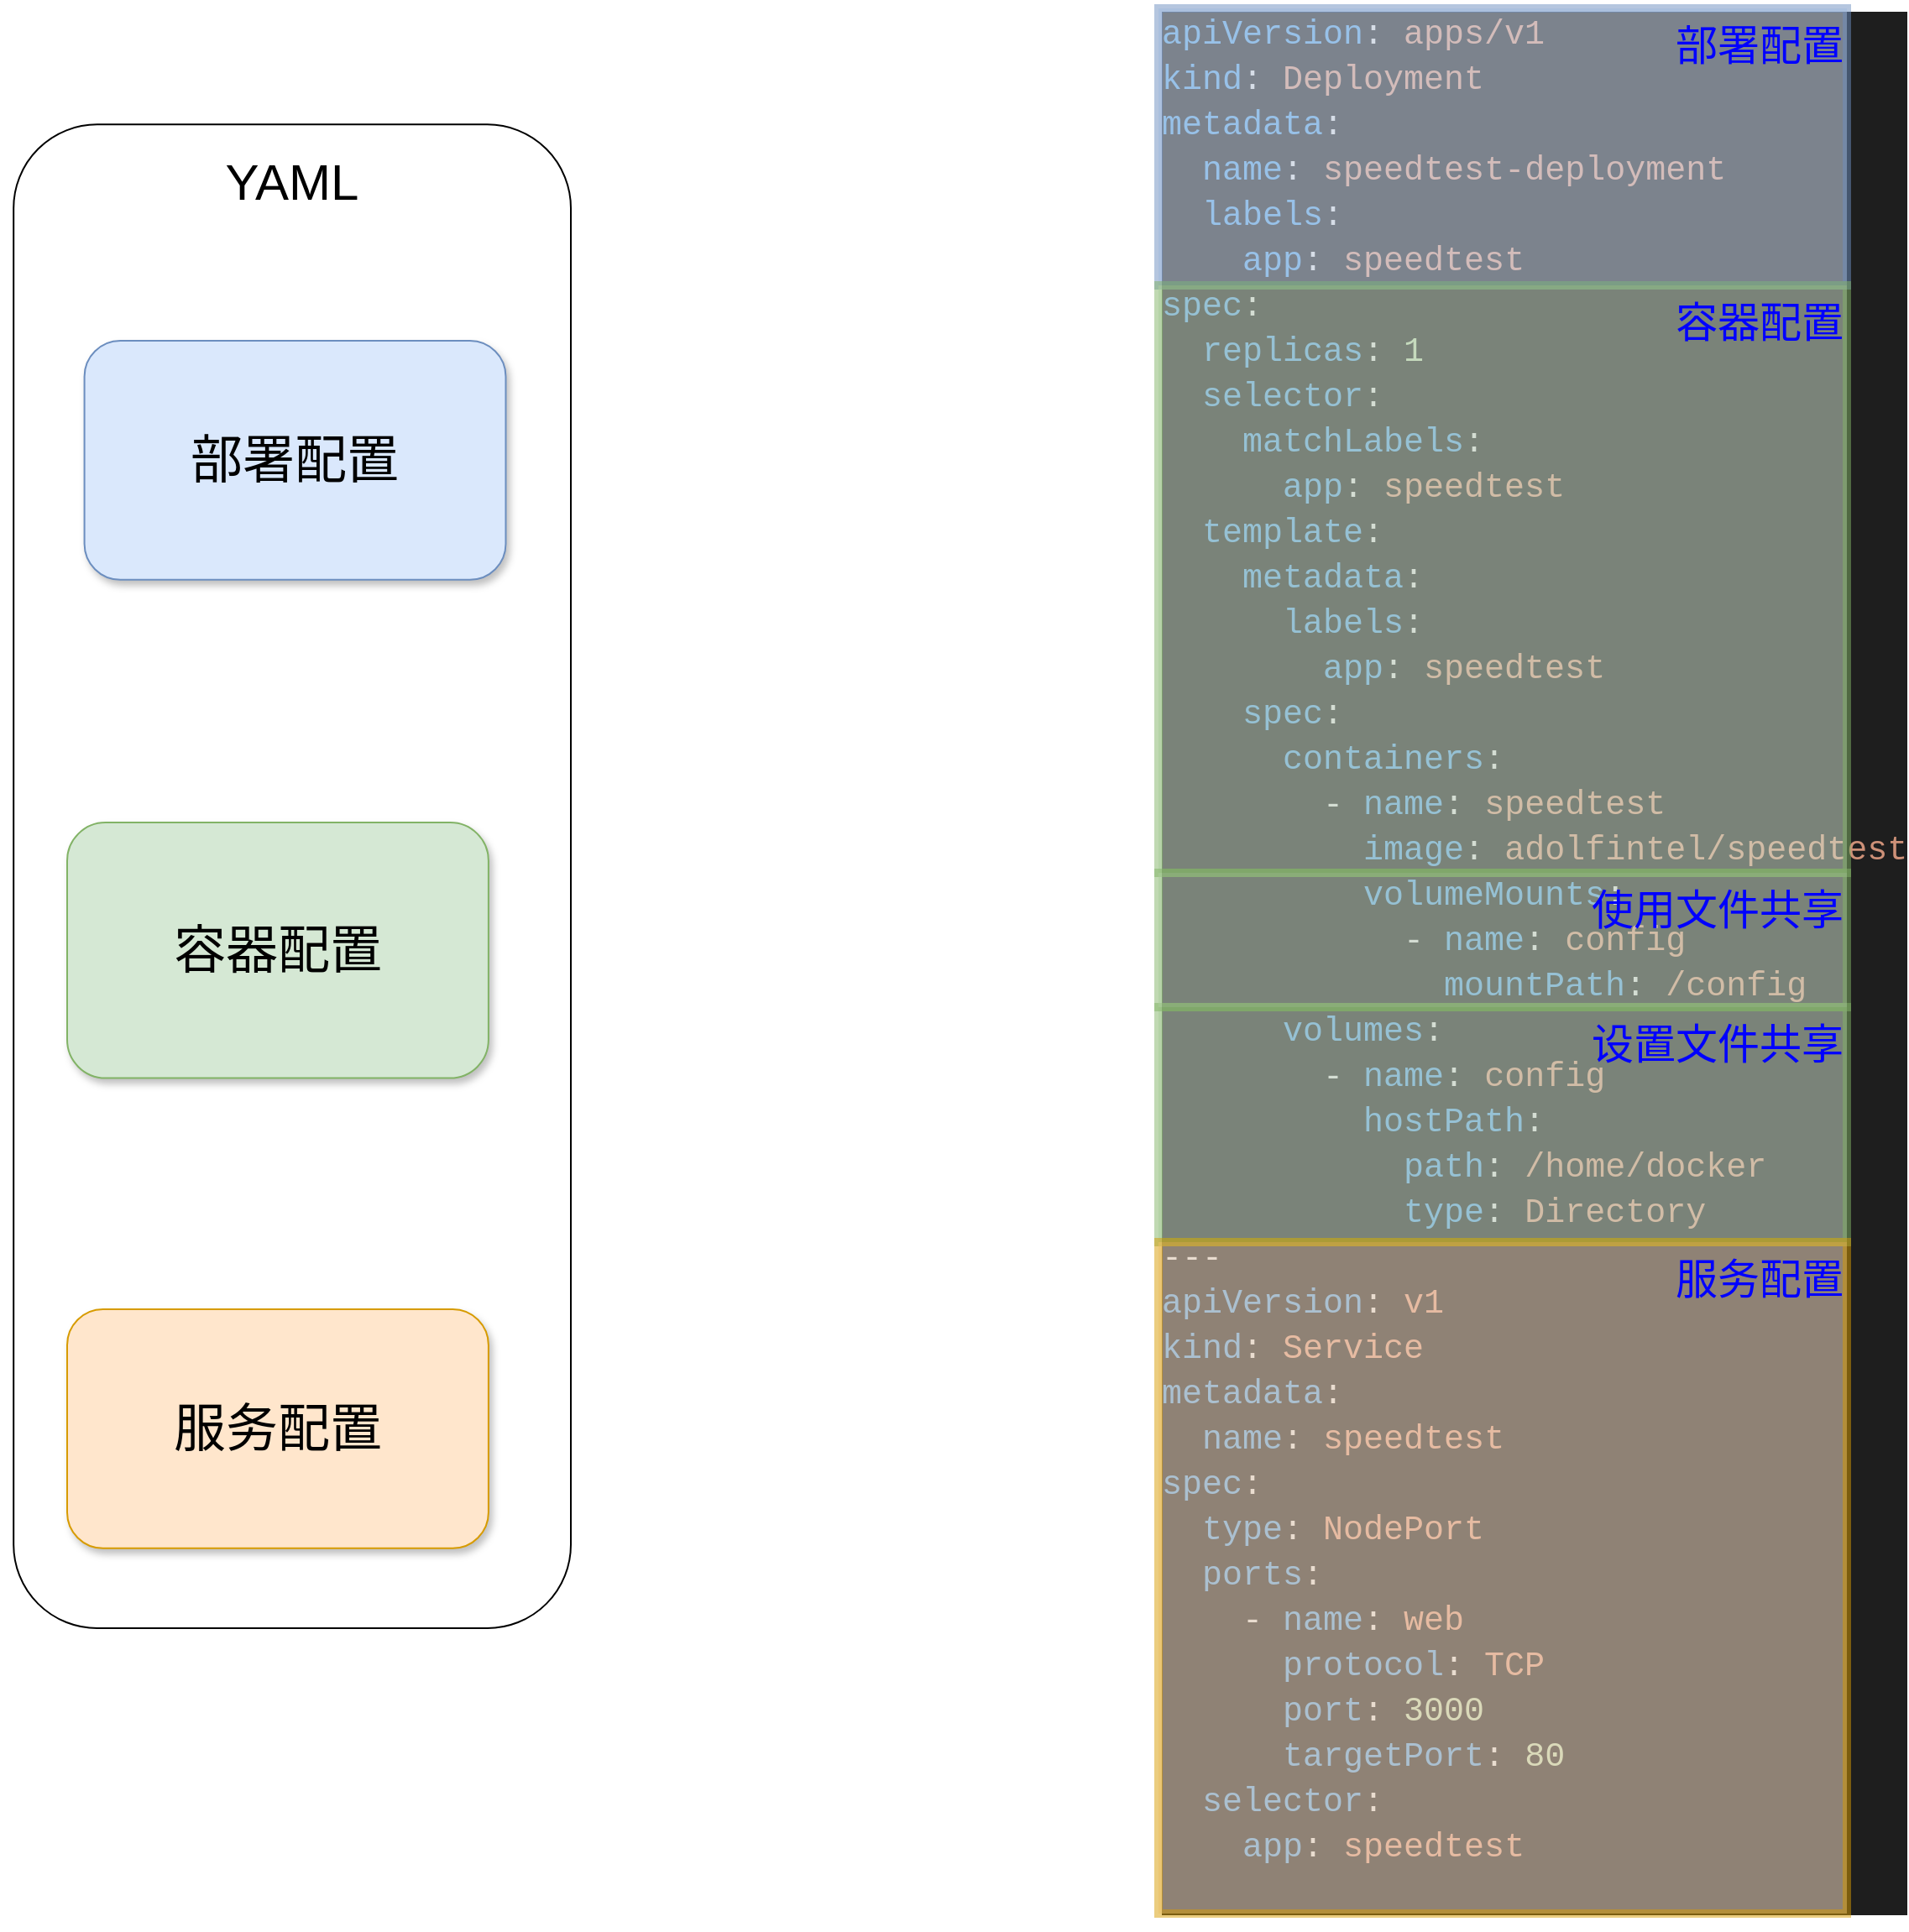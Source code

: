 <mxfile>
    <diagram id="h_wZMnJX5ABysUPrkZ80" name="第 1 页">
        <mxGraphModel dx="1998" dy="2675" grid="1" gridSize="10" guides="1" tooltips="1" connect="1" arrows="1" fold="1" page="1" pageScale="1" pageWidth="827" pageHeight="1169" math="0" shadow="0">
            <root>
                <mxCell id="0"/>
                <mxCell id="1" parent="0"/>
                <mxCell id="7rrcXuyhzCld1oj75WC8-25" value="" style="group;rounded=0;imageAlign=left;imageAspect=1;imageVerticalAlign=middle;verticalAlign=top;" parent="1" vertex="1" connectable="0">
                    <mxGeometry x="450" y="-300" width="340" height="880" as="geometry"/>
                </mxCell>
                <mxCell id="7rrcXuyhzCld1oj75WC8-1" value="YAML" style="rounded=1;whiteSpace=wrap;html=1;verticalAlign=top;fontSize=30;align=center;horizontal=1;labelBorderColor=none;labelBackgroundColor=none;spacingBottom=0;spacingTop=10;" parent="7rrcXuyhzCld1oj75WC8-25" vertex="1">
                    <mxGeometry x="8.096" y="-15.82" width="331.904" height="895.82" as="geometry"/>
                </mxCell>
                <mxCell id="7rrcXuyhzCld1oj75WC8-4" value="部署配置" style="rounded=1;whiteSpace=wrap;html=1;fontSize=31;fillColor=#dae8fc;strokeColor=#6c8ebf;labelPosition=center;verticalLabelPosition=middle;align=center;verticalAlign=middle;sketch=0;glass=0;shadow=1;" parent="7rrcXuyhzCld1oj75WC8-25" vertex="1">
                    <mxGeometry x="50.291" y="113.002" width="250.951" height="142.382" as="geometry"/>
                </mxCell>
                <mxCell id="7rrcXuyhzCld1oj75WC8-5" value="容器配置" style="rounded=1;whiteSpace=wrap;html=1;fontSize=31;fillColor=#d5e8d4;strokeColor=#82b366;labelPosition=center;verticalLabelPosition=middle;align=center;verticalAlign=middle;sketch=0;glass=0;shadow=1;" parent="7rrcXuyhzCld1oj75WC8-25" vertex="1">
                    <mxGeometry x="39.999" y="400.005" width="250.949" height="152.27" as="geometry"/>
                </mxCell>
                <mxCell id="7rrcXuyhzCld1oj75WC8-6" value="服务配置" style="rounded=1;whiteSpace=wrap;html=1;fontSize=31;fillColor=#ffe6cc;strokeColor=#d79b00;labelPosition=center;verticalLabelPosition=middle;align=center;verticalAlign=middle;sketch=0;glass=0;shadow=1;" parent="7rrcXuyhzCld1oj75WC8-25" vertex="1">
                    <mxGeometry x="40.001" y="689.997" width="250.951" height="142.382" as="geometry"/>
                </mxCell>
                <mxCell id="7rrcXuyhzCld1oj75WC8-26" value="" style="group" parent="1" vertex="1" connectable="0">
                    <mxGeometry x="1140" y="-390" width="430" height="1150" as="geometry"/>
                </mxCell>
                <mxCell id="7rrcXuyhzCld1oj75WC8-8" value="&lt;div style=&quot;color: rgb(212, 212, 212); background-color: rgb(30, 30, 30); font-family: &amp;quot;文泉驿等宽正黑,noto sans mono cjk sc&amp;quot;, consolas, &amp;quot;courier new&amp;quot;, monospace; font-weight: normal; font-size: 20px; line-height: 27px;&quot;&gt;&lt;div&gt;&lt;span style=&quot;color: #569cd6&quot;&gt;apiVersion&lt;/span&gt;&lt;span style=&quot;color: #d4d4d4&quot;&gt;:&amp;nbsp;&lt;/span&gt;&lt;span style=&quot;color: #ce9178&quot;&gt;apps/v1&lt;/span&gt;&lt;/div&gt;&lt;div&gt;&lt;span style=&quot;color: #569cd6&quot;&gt;kind&lt;/span&gt;&lt;span style=&quot;color: #d4d4d4&quot;&gt;:&amp;nbsp;&lt;/span&gt;&lt;span style=&quot;color: #ce9178&quot;&gt;Deployment&lt;/span&gt;&lt;/div&gt;&lt;div&gt;&lt;span style=&quot;color: #569cd6&quot;&gt;metadata&lt;/span&gt;&lt;span style=&quot;color: #d4d4d4&quot;&gt;:&lt;/span&gt;&lt;/div&gt;&lt;div&gt;&lt;span style=&quot;color: #d4d4d4&quot;&gt;&amp;nbsp;&amp;nbsp;&lt;/span&gt;&lt;span style=&quot;color: #569cd6&quot;&gt;name&lt;/span&gt;&lt;span style=&quot;color: #d4d4d4&quot;&gt;:&amp;nbsp;&lt;/span&gt;&lt;span style=&quot;color: #ce9178&quot;&gt;speedtest-deployment&lt;/span&gt;&lt;/div&gt;&lt;div&gt;&lt;span style=&quot;color: #d4d4d4&quot;&gt;&amp;nbsp;&amp;nbsp;&lt;/span&gt;&lt;span style=&quot;color: #569cd6&quot;&gt;labels&lt;/span&gt;&lt;span style=&quot;color: #d4d4d4&quot;&gt;:&lt;/span&gt;&lt;/div&gt;&lt;div&gt;&lt;span style=&quot;color: #d4d4d4&quot;&gt;&amp;nbsp;&amp;nbsp;&amp;nbsp;&amp;nbsp;&lt;/span&gt;&lt;span style=&quot;color: #569cd6&quot;&gt;app&lt;/span&gt;&lt;span style=&quot;color: #d4d4d4&quot;&gt;:&amp;nbsp;&lt;/span&gt;&lt;span style=&quot;color: #ce9178&quot;&gt;speedtest&lt;/span&gt;&lt;/div&gt;&lt;div&gt;&lt;span style=&quot;color: #569cd6&quot;&gt;spec&lt;/span&gt;&lt;span style=&quot;color: #d4d4d4&quot;&gt;:&lt;/span&gt;&lt;/div&gt;&lt;div&gt;&lt;span style=&quot;color: #d4d4d4&quot;&gt;&amp;nbsp;&amp;nbsp;&lt;/span&gt;&lt;span style=&quot;color: #569cd6&quot;&gt;replicas&lt;/span&gt;&lt;span style=&quot;color: #d4d4d4&quot;&gt;:&amp;nbsp;&lt;/span&gt;&lt;span style=&quot;color: #b5cea8&quot;&gt;1&lt;/span&gt;&lt;/div&gt;&lt;div&gt;&lt;span style=&quot;color: #d4d4d4&quot;&gt;&amp;nbsp;&amp;nbsp;&lt;/span&gt;&lt;span style=&quot;color: #569cd6&quot;&gt;selector&lt;/span&gt;&lt;span style=&quot;color: #d4d4d4&quot;&gt;:&lt;/span&gt;&lt;/div&gt;&lt;div&gt;&lt;span style=&quot;color: #d4d4d4&quot;&gt;&amp;nbsp;&amp;nbsp;&amp;nbsp;&amp;nbsp;&lt;/span&gt;&lt;span style=&quot;color: #569cd6&quot;&gt;matchLabels&lt;/span&gt;&lt;span style=&quot;color: #d4d4d4&quot;&gt;:&lt;/span&gt;&lt;/div&gt;&lt;div&gt;&lt;span style=&quot;color: #d4d4d4&quot;&gt;&amp;nbsp;&amp;nbsp;&amp;nbsp;&amp;nbsp;&amp;nbsp;&amp;nbsp;&lt;/span&gt;&lt;span style=&quot;color: #569cd6&quot;&gt;app&lt;/span&gt;&lt;span style=&quot;color: #d4d4d4&quot;&gt;:&amp;nbsp;&lt;/span&gt;&lt;span style=&quot;color: #ce9178&quot;&gt;speedtest&lt;/span&gt;&lt;/div&gt;&lt;div&gt;&lt;span style=&quot;color: #d4d4d4&quot;&gt;&amp;nbsp;&amp;nbsp;&lt;/span&gt;&lt;span style=&quot;color: #569cd6&quot;&gt;template&lt;/span&gt;&lt;span style=&quot;color: #d4d4d4&quot;&gt;:&lt;/span&gt;&lt;/div&gt;&lt;div&gt;&lt;span style=&quot;color: #d4d4d4&quot;&gt;&amp;nbsp;&amp;nbsp;&amp;nbsp;&amp;nbsp;&lt;/span&gt;&lt;span style=&quot;color: #569cd6&quot;&gt;metadata&lt;/span&gt;&lt;span style=&quot;color: #d4d4d4&quot;&gt;:&lt;/span&gt;&lt;/div&gt;&lt;div&gt;&lt;span style=&quot;color: #d4d4d4&quot;&gt;&amp;nbsp;&amp;nbsp;&amp;nbsp;&amp;nbsp;&amp;nbsp;&amp;nbsp;&lt;/span&gt;&lt;span style=&quot;color: #569cd6&quot;&gt;labels&lt;/span&gt;&lt;span style=&quot;color: #d4d4d4&quot;&gt;:&lt;/span&gt;&lt;/div&gt;&lt;div&gt;&lt;span style=&quot;color: #d4d4d4&quot;&gt;&amp;nbsp;&amp;nbsp;&amp;nbsp;&amp;nbsp;&amp;nbsp;&amp;nbsp;&amp;nbsp;&amp;nbsp;&lt;/span&gt;&lt;span style=&quot;color: #569cd6&quot;&gt;app&lt;/span&gt;&lt;span style=&quot;color: #d4d4d4&quot;&gt;:&amp;nbsp;&lt;/span&gt;&lt;span style=&quot;color: #ce9178&quot;&gt;speedtest&lt;/span&gt;&lt;/div&gt;&lt;div&gt;&lt;span style=&quot;color: #d4d4d4&quot;&gt;&amp;nbsp;&amp;nbsp;&amp;nbsp;&amp;nbsp;&lt;/span&gt;&lt;span style=&quot;color: #569cd6&quot;&gt;spec&lt;/span&gt;&lt;span style=&quot;color: #d4d4d4&quot;&gt;:&lt;/span&gt;&lt;/div&gt;&lt;div&gt;&lt;span style=&quot;color: #d4d4d4&quot;&gt;&amp;nbsp;&amp;nbsp;&amp;nbsp;&amp;nbsp;&amp;nbsp;&amp;nbsp;&lt;/span&gt;&lt;span style=&quot;color: #569cd6&quot;&gt;containers&lt;/span&gt;&lt;span style=&quot;color: #d4d4d4&quot;&gt;:&lt;/span&gt;&lt;/div&gt;&lt;div&gt;&lt;span style=&quot;color: #d4d4d4&quot;&gt;&amp;nbsp;&amp;nbsp;&amp;nbsp;&amp;nbsp;&amp;nbsp;&amp;nbsp;&amp;nbsp;&amp;nbsp;-&amp;nbsp;&lt;/span&gt;&lt;span style=&quot;color: #569cd6&quot;&gt;name&lt;/span&gt;&lt;span style=&quot;color: #d4d4d4&quot;&gt;:&amp;nbsp;&lt;/span&gt;&lt;span style=&quot;color: #ce9178&quot;&gt;speedtest&lt;/span&gt;&lt;/div&gt;&lt;div&gt;&lt;span style=&quot;color: #d4d4d4&quot;&gt;&amp;nbsp;&amp;nbsp;&amp;nbsp;&amp;nbsp;&amp;nbsp;&amp;nbsp;&amp;nbsp;&amp;nbsp;&amp;nbsp;&amp;nbsp;&lt;/span&gt;&lt;span style=&quot;color: #569cd6&quot;&gt;image&lt;/span&gt;&lt;span style=&quot;color: #d4d4d4&quot;&gt;:&amp;nbsp;&lt;/span&gt;&lt;span style=&quot;color: #ce9178&quot;&gt;adolfintel/speedtest&lt;/span&gt;&lt;/div&gt;&lt;div&gt;&lt;span style=&quot;color: #d4d4d4&quot;&gt;&amp;nbsp;&amp;nbsp;&amp;nbsp;&amp;nbsp;&amp;nbsp;&amp;nbsp;&amp;nbsp;&amp;nbsp;&amp;nbsp;&amp;nbsp;&lt;/span&gt;&lt;span style=&quot;color: #569cd6&quot;&gt;volumeMounts&lt;/span&gt;&lt;span style=&quot;color: #d4d4d4&quot;&gt;:&lt;/span&gt;&lt;/div&gt;&lt;div&gt;&lt;span style=&quot;color: #d4d4d4&quot;&gt;&amp;nbsp;&amp;nbsp;&amp;nbsp;&amp;nbsp;&amp;nbsp;&amp;nbsp;&amp;nbsp;&amp;nbsp;&amp;nbsp;&amp;nbsp;&amp;nbsp;&amp;nbsp;-&amp;nbsp;&lt;/span&gt;&lt;span style=&quot;color: #569cd6&quot;&gt;name&lt;/span&gt;&lt;span style=&quot;color: #d4d4d4&quot;&gt;:&amp;nbsp;&lt;/span&gt;&lt;span style=&quot;color: #ce9178&quot;&gt;config&lt;/span&gt;&lt;/div&gt;&lt;div&gt;&lt;span style=&quot;color: #d4d4d4&quot;&gt;&amp;nbsp;&amp;nbsp;&amp;nbsp;&amp;nbsp;&amp;nbsp;&amp;nbsp;&amp;nbsp;&amp;nbsp;&amp;nbsp;&amp;nbsp;&amp;nbsp;&amp;nbsp;&amp;nbsp;&amp;nbsp;&lt;/span&gt;&lt;span style=&quot;color: #569cd6&quot;&gt;mountPath&lt;/span&gt;&lt;span style=&quot;color: #d4d4d4&quot;&gt;:&amp;nbsp;&lt;/span&gt;&lt;span style=&quot;color: #ce9178&quot;&gt;/config&lt;/span&gt;&lt;/div&gt;&lt;div&gt;&lt;span style=&quot;color: #d4d4d4&quot;&gt;&amp;nbsp;&amp;nbsp;&amp;nbsp;&amp;nbsp;&amp;nbsp;&amp;nbsp;&lt;/span&gt;&lt;span style=&quot;color: #569cd6&quot;&gt;volumes&lt;/span&gt;&lt;span style=&quot;color: #d4d4d4&quot;&gt;:&lt;/span&gt;&lt;/div&gt;&lt;div&gt;&lt;span style=&quot;color: #d4d4d4&quot;&gt;&amp;nbsp;&amp;nbsp;&amp;nbsp;&amp;nbsp;&amp;nbsp;&amp;nbsp;&amp;nbsp;&amp;nbsp;-&amp;nbsp;&lt;/span&gt;&lt;span style=&quot;color: #569cd6&quot;&gt;name&lt;/span&gt;&lt;span style=&quot;color: #d4d4d4&quot;&gt;:&amp;nbsp;&lt;/span&gt;&lt;span style=&quot;color: #ce9178&quot;&gt;config&lt;/span&gt;&lt;/div&gt;&lt;div&gt;&lt;span style=&quot;color: #d4d4d4&quot;&gt;&amp;nbsp;&amp;nbsp;&amp;nbsp;&amp;nbsp;&amp;nbsp;&amp;nbsp;&amp;nbsp;&amp;nbsp;&amp;nbsp;&amp;nbsp;&lt;/span&gt;&lt;span style=&quot;color: #569cd6&quot;&gt;hostPath&lt;/span&gt;&lt;span style=&quot;color: #d4d4d4&quot;&gt;:&lt;/span&gt;&lt;/div&gt;&lt;div&gt;&lt;span style=&quot;color: #d4d4d4&quot;&gt;&amp;nbsp;&amp;nbsp;&amp;nbsp;&amp;nbsp;&amp;nbsp;&amp;nbsp;&amp;nbsp;&amp;nbsp;&amp;nbsp;&amp;nbsp;&amp;nbsp;&amp;nbsp;&lt;/span&gt;&lt;span style=&quot;color: #569cd6&quot;&gt;path&lt;/span&gt;&lt;span style=&quot;color: #d4d4d4&quot;&gt;:&amp;nbsp;&lt;/span&gt;&lt;span style=&quot;color: #ce9178&quot;&gt;/home/docker&lt;/span&gt;&lt;/div&gt;&lt;div&gt;&lt;span style=&quot;color: #d4d4d4&quot;&gt;&amp;nbsp;&amp;nbsp;&amp;nbsp;&amp;nbsp;&amp;nbsp;&amp;nbsp;&amp;nbsp;&amp;nbsp;&amp;nbsp;&amp;nbsp;&amp;nbsp;&amp;nbsp;&lt;/span&gt;&lt;span style=&quot;color: #569cd6&quot;&gt;type&lt;/span&gt;&lt;span style=&quot;color: #d4d4d4&quot;&gt;:&amp;nbsp;&lt;/span&gt;&lt;span style=&quot;color: #ce9178&quot;&gt;Directory&lt;/span&gt;&lt;/div&gt;&lt;div&gt;&lt;span style=&quot;color: #d4d4d4&quot;&gt;---&lt;/span&gt;&lt;/div&gt;&lt;div&gt;&lt;span style=&quot;color: #569cd6&quot;&gt;apiVersion&lt;/span&gt;&lt;span style=&quot;color: #d4d4d4&quot;&gt;:&amp;nbsp;&lt;/span&gt;&lt;span style=&quot;color: #ce9178&quot;&gt;v1&lt;/span&gt;&lt;/div&gt;&lt;div&gt;&lt;span style=&quot;color: #569cd6&quot;&gt;kind&lt;/span&gt;&lt;span style=&quot;color: #d4d4d4&quot;&gt;:&amp;nbsp;&lt;/span&gt;&lt;span style=&quot;color: #ce9178&quot;&gt;Service&lt;/span&gt;&lt;/div&gt;&lt;div&gt;&lt;span style=&quot;color: #569cd6&quot;&gt;metadata&lt;/span&gt;&lt;span style=&quot;color: #d4d4d4&quot;&gt;:&lt;/span&gt;&lt;/div&gt;&lt;div&gt;&lt;span style=&quot;color: #d4d4d4&quot;&gt;&amp;nbsp;&amp;nbsp;&lt;/span&gt;&lt;span style=&quot;color: #569cd6&quot;&gt;name&lt;/span&gt;&lt;span style=&quot;color: #d4d4d4&quot;&gt;:&amp;nbsp;&lt;/span&gt;&lt;span style=&quot;color: #ce9178&quot;&gt;speedtest&lt;/span&gt;&lt;/div&gt;&lt;div&gt;&lt;span style=&quot;color: #569cd6&quot;&gt;spec&lt;/span&gt;&lt;span style=&quot;color: #d4d4d4&quot;&gt;:&lt;/span&gt;&lt;/div&gt;&lt;div&gt;&lt;span style=&quot;color: #d4d4d4&quot;&gt;&amp;nbsp;&amp;nbsp;&lt;/span&gt;&lt;span style=&quot;color: #569cd6&quot;&gt;type&lt;/span&gt;&lt;span style=&quot;color: #d4d4d4&quot;&gt;:&amp;nbsp;&lt;/span&gt;&lt;span style=&quot;color: #ce9178&quot;&gt;NodePort&lt;/span&gt;&lt;/div&gt;&lt;div&gt;&lt;span style=&quot;color: #d4d4d4&quot;&gt;&amp;nbsp;&amp;nbsp;&lt;/span&gt;&lt;span style=&quot;color: #569cd6&quot;&gt;ports&lt;/span&gt;&lt;span style=&quot;color: #d4d4d4&quot;&gt;:&lt;/span&gt;&lt;/div&gt;&lt;div&gt;&lt;span style=&quot;color: #d4d4d4&quot;&gt;&amp;nbsp;&amp;nbsp;&amp;nbsp;&amp;nbsp;-&amp;nbsp;&lt;/span&gt;&lt;span style=&quot;color: #569cd6&quot;&gt;name&lt;/span&gt;&lt;span style=&quot;color: #d4d4d4&quot;&gt;:&amp;nbsp;&lt;/span&gt;&lt;span style=&quot;color: #ce9178&quot;&gt;web&lt;/span&gt;&lt;/div&gt;&lt;div&gt;&lt;span style=&quot;color: #d4d4d4&quot;&gt;&amp;nbsp;&amp;nbsp;&amp;nbsp;&amp;nbsp;&amp;nbsp;&amp;nbsp;&lt;/span&gt;&lt;span style=&quot;color: #569cd6&quot;&gt;protocol&lt;/span&gt;&lt;span style=&quot;color: #d4d4d4&quot;&gt;:&amp;nbsp;&lt;/span&gt;&lt;span style=&quot;color: #ce9178&quot;&gt;TCP&lt;/span&gt;&lt;/div&gt;&lt;div&gt;&lt;span style=&quot;color: #d4d4d4&quot;&gt;&amp;nbsp;&amp;nbsp;&amp;nbsp;&amp;nbsp;&amp;nbsp;&amp;nbsp;&lt;/span&gt;&lt;span style=&quot;color: #569cd6&quot;&gt;port&lt;/span&gt;&lt;span style=&quot;color: #d4d4d4&quot;&gt;:&amp;nbsp;&lt;/span&gt;&lt;span style=&quot;color: #b5cea8&quot;&gt;3000&lt;/span&gt;&lt;/div&gt;&lt;div&gt;&lt;span style=&quot;color: #d4d4d4&quot;&gt;&amp;nbsp;&amp;nbsp;&amp;nbsp;&amp;nbsp;&amp;nbsp;&amp;nbsp;&lt;/span&gt;&lt;span style=&quot;color: #569cd6&quot;&gt;targetPort&lt;/span&gt;&lt;span style=&quot;color: #d4d4d4&quot;&gt;:&amp;nbsp;&lt;/span&gt;&lt;span style=&quot;color: #b5cea8&quot;&gt;80&lt;/span&gt;&lt;/div&gt;&lt;div&gt;&lt;span style=&quot;color: #d4d4d4&quot;&gt;&amp;nbsp;&amp;nbsp;&lt;/span&gt;&lt;span style=&quot;color: #569cd6&quot;&gt;selector&lt;/span&gt;&lt;span style=&quot;color: #d4d4d4&quot;&gt;:&lt;/span&gt;&lt;/div&gt;&lt;div&gt;&lt;span style=&quot;color: #d4d4d4&quot;&gt;&amp;nbsp;&amp;nbsp;&amp;nbsp;&amp;nbsp;&lt;/span&gt;&lt;span style=&quot;color: #569cd6&quot;&gt;app&lt;/span&gt;&lt;span style=&quot;color: #d4d4d4&quot;&gt;:&amp;nbsp;&lt;/span&gt;&lt;span style=&quot;color: #ce9178&quot;&gt;speedtest&lt;/span&gt;&lt;/div&gt;&lt;br&gt;&lt;/div&gt;" style="text;whiteSpace=wrap;html=1;fontSize=31;" parent="7rrcXuyhzCld1oj75WC8-26" vertex="1">
                    <mxGeometry width="430" height="1150" as="geometry"/>
                </mxCell>
                <mxCell id="7rrcXuyhzCld1oj75WC8-9" value="&lt;div style=&quot;font-size: 25px;&quot;&gt;&lt;font style=&quot;font-size: 25px;&quot;&gt;部署配置&lt;/font&gt;&lt;/div&gt;" style="rounded=0;whiteSpace=wrap;html=1;fontSize=25;strokeColor=#6c8ebf;fillOpacity=100;strokeOpacity=100;align=right;strokeWidth=5;perimeterSpacing=0;fillColor=#dae8fc;glass=0;opacity=50;sketch=0;shadow=0;verticalAlign=top;fontColor=#0000FF;labelBackgroundColor=none;labelBorderColor=none;" parent="7rrcXuyhzCld1oj75WC8-26" vertex="1">
                    <mxGeometry y="5" width="410" height="165" as="geometry"/>
                </mxCell>
                <mxCell id="7rrcXuyhzCld1oj75WC8-12" value="&lt;font style=&quot;font-size: 25px;&quot;&gt;容器配置&lt;/font&gt;" style="rounded=0;whiteSpace=wrap;html=1;fontSize=25;strokeColor=#82b366;fillOpacity=100;strokeOpacity=100;align=right;strokeWidth=5;perimeterSpacing=0;fillColor=#d5e8d4;glass=0;opacity=50;sketch=0;shadow=0;verticalAlign=top;fontColor=#0000FF;labelBackgroundColor=none;labelBorderColor=none;" parent="7rrcXuyhzCld1oj75WC8-26" vertex="1">
                    <mxGeometry y="170" width="410" height="350" as="geometry"/>
                </mxCell>
                <mxCell id="7rrcXuyhzCld1oj75WC8-13" value="设置文件共享" style="rounded=0;whiteSpace=wrap;html=1;fontSize=25;strokeColor=#82b366;fillOpacity=100;strokeOpacity=100;align=right;strokeWidth=5;perimeterSpacing=0;fillColor=#d5e8d4;glass=0;opacity=50;sketch=0;shadow=0;verticalAlign=top;fontColor=#0000FF;labelBackgroundColor=none;labelBorderColor=none;" parent="7rrcXuyhzCld1oj75WC8-26" vertex="1">
                    <mxGeometry y="600" width="410" height="140" as="geometry"/>
                </mxCell>
                <mxCell id="7rrcXuyhzCld1oj75WC8-14" value="使用文件共享" style="rounded=0;whiteSpace=wrap;html=1;fontSize=25;strokeColor=#82b366;fillOpacity=100;strokeOpacity=100;align=right;strokeWidth=5;perimeterSpacing=0;fillColor=#d5e8d4;glass=0;opacity=50;sketch=0;shadow=0;verticalAlign=top;fontColor=#0000FF;labelBackgroundColor=none;labelBorderColor=none;" parent="7rrcXuyhzCld1oj75WC8-26" vertex="1">
                    <mxGeometry y="520" width="410" height="80" as="geometry"/>
                </mxCell>
                <mxCell id="7rrcXuyhzCld1oj75WC8-18" value="服务配置" style="rounded=0;whiteSpace=wrap;html=1;fontSize=25;strokeColor=#d79b00;fillOpacity=100;strokeOpacity=100;align=right;strokeWidth=5;perimeterSpacing=0;fillColor=#ffe6cc;glass=0;opacity=50;sketch=0;shadow=0;verticalAlign=top;fontColor=#0000FF;labelBackgroundColor=none;labelBorderColor=none;" parent="7rrcXuyhzCld1oj75WC8-26" vertex="1">
                    <mxGeometry y="740" width="410" height="400" as="geometry"/>
                </mxCell>
            </root>
        </mxGraphModel>
    </diagram>
</mxfile>
